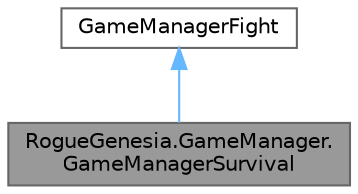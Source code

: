 digraph "RogueGenesia.GameManager.GameManagerSurvival"
{
 // LATEX_PDF_SIZE
  bgcolor="transparent";
  edge [fontname=Helvetica,fontsize=10,labelfontname=Helvetica,labelfontsize=10];
  node [fontname=Helvetica,fontsize=10,shape=box,height=0.2,width=0.4];
  Node1 [label="RogueGenesia.GameManager.\lGameManagerSurvival",height=0.2,width=0.4,color="gray40", fillcolor="grey60", style="filled", fontcolor="black",tooltip=" "];
  Node2 -> Node1 [dir="back",color="steelblue1",style="solid"];
  Node2 [label="GameManagerFight",height=0.2,width=0.4,color="gray40", fillcolor="white", style="filled",URL="$class_rogue_genesia_1_1_game_manager_1_1_game_manager_fight.html",tooltip=" "];
}

